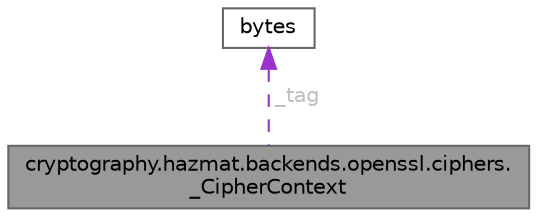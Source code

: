 digraph "cryptography.hazmat.backends.openssl.ciphers._CipherContext"
{
 // LATEX_PDF_SIZE
  bgcolor="transparent";
  edge [fontname=Helvetica,fontsize=10,labelfontname=Helvetica,labelfontsize=10];
  node [fontname=Helvetica,fontsize=10,shape=box,height=0.2,width=0.4];
  Node1 [id="Node000001",label="cryptography.hazmat.backends.openssl.ciphers.\l_CipherContext",height=0.2,width=0.4,color="gray40", fillcolor="grey60", style="filled", fontcolor="black",tooltip=" "];
  Node2 -> Node1 [id="edge1_Node000001_Node000002",dir="back",color="darkorchid3",style="dashed",tooltip=" ",label=" _tag",fontcolor="grey" ];
  Node2 [id="Node000002",label="bytes",height=0.2,width=0.4,color="gray40", fillcolor="white", style="filled",tooltip=" "];
}
